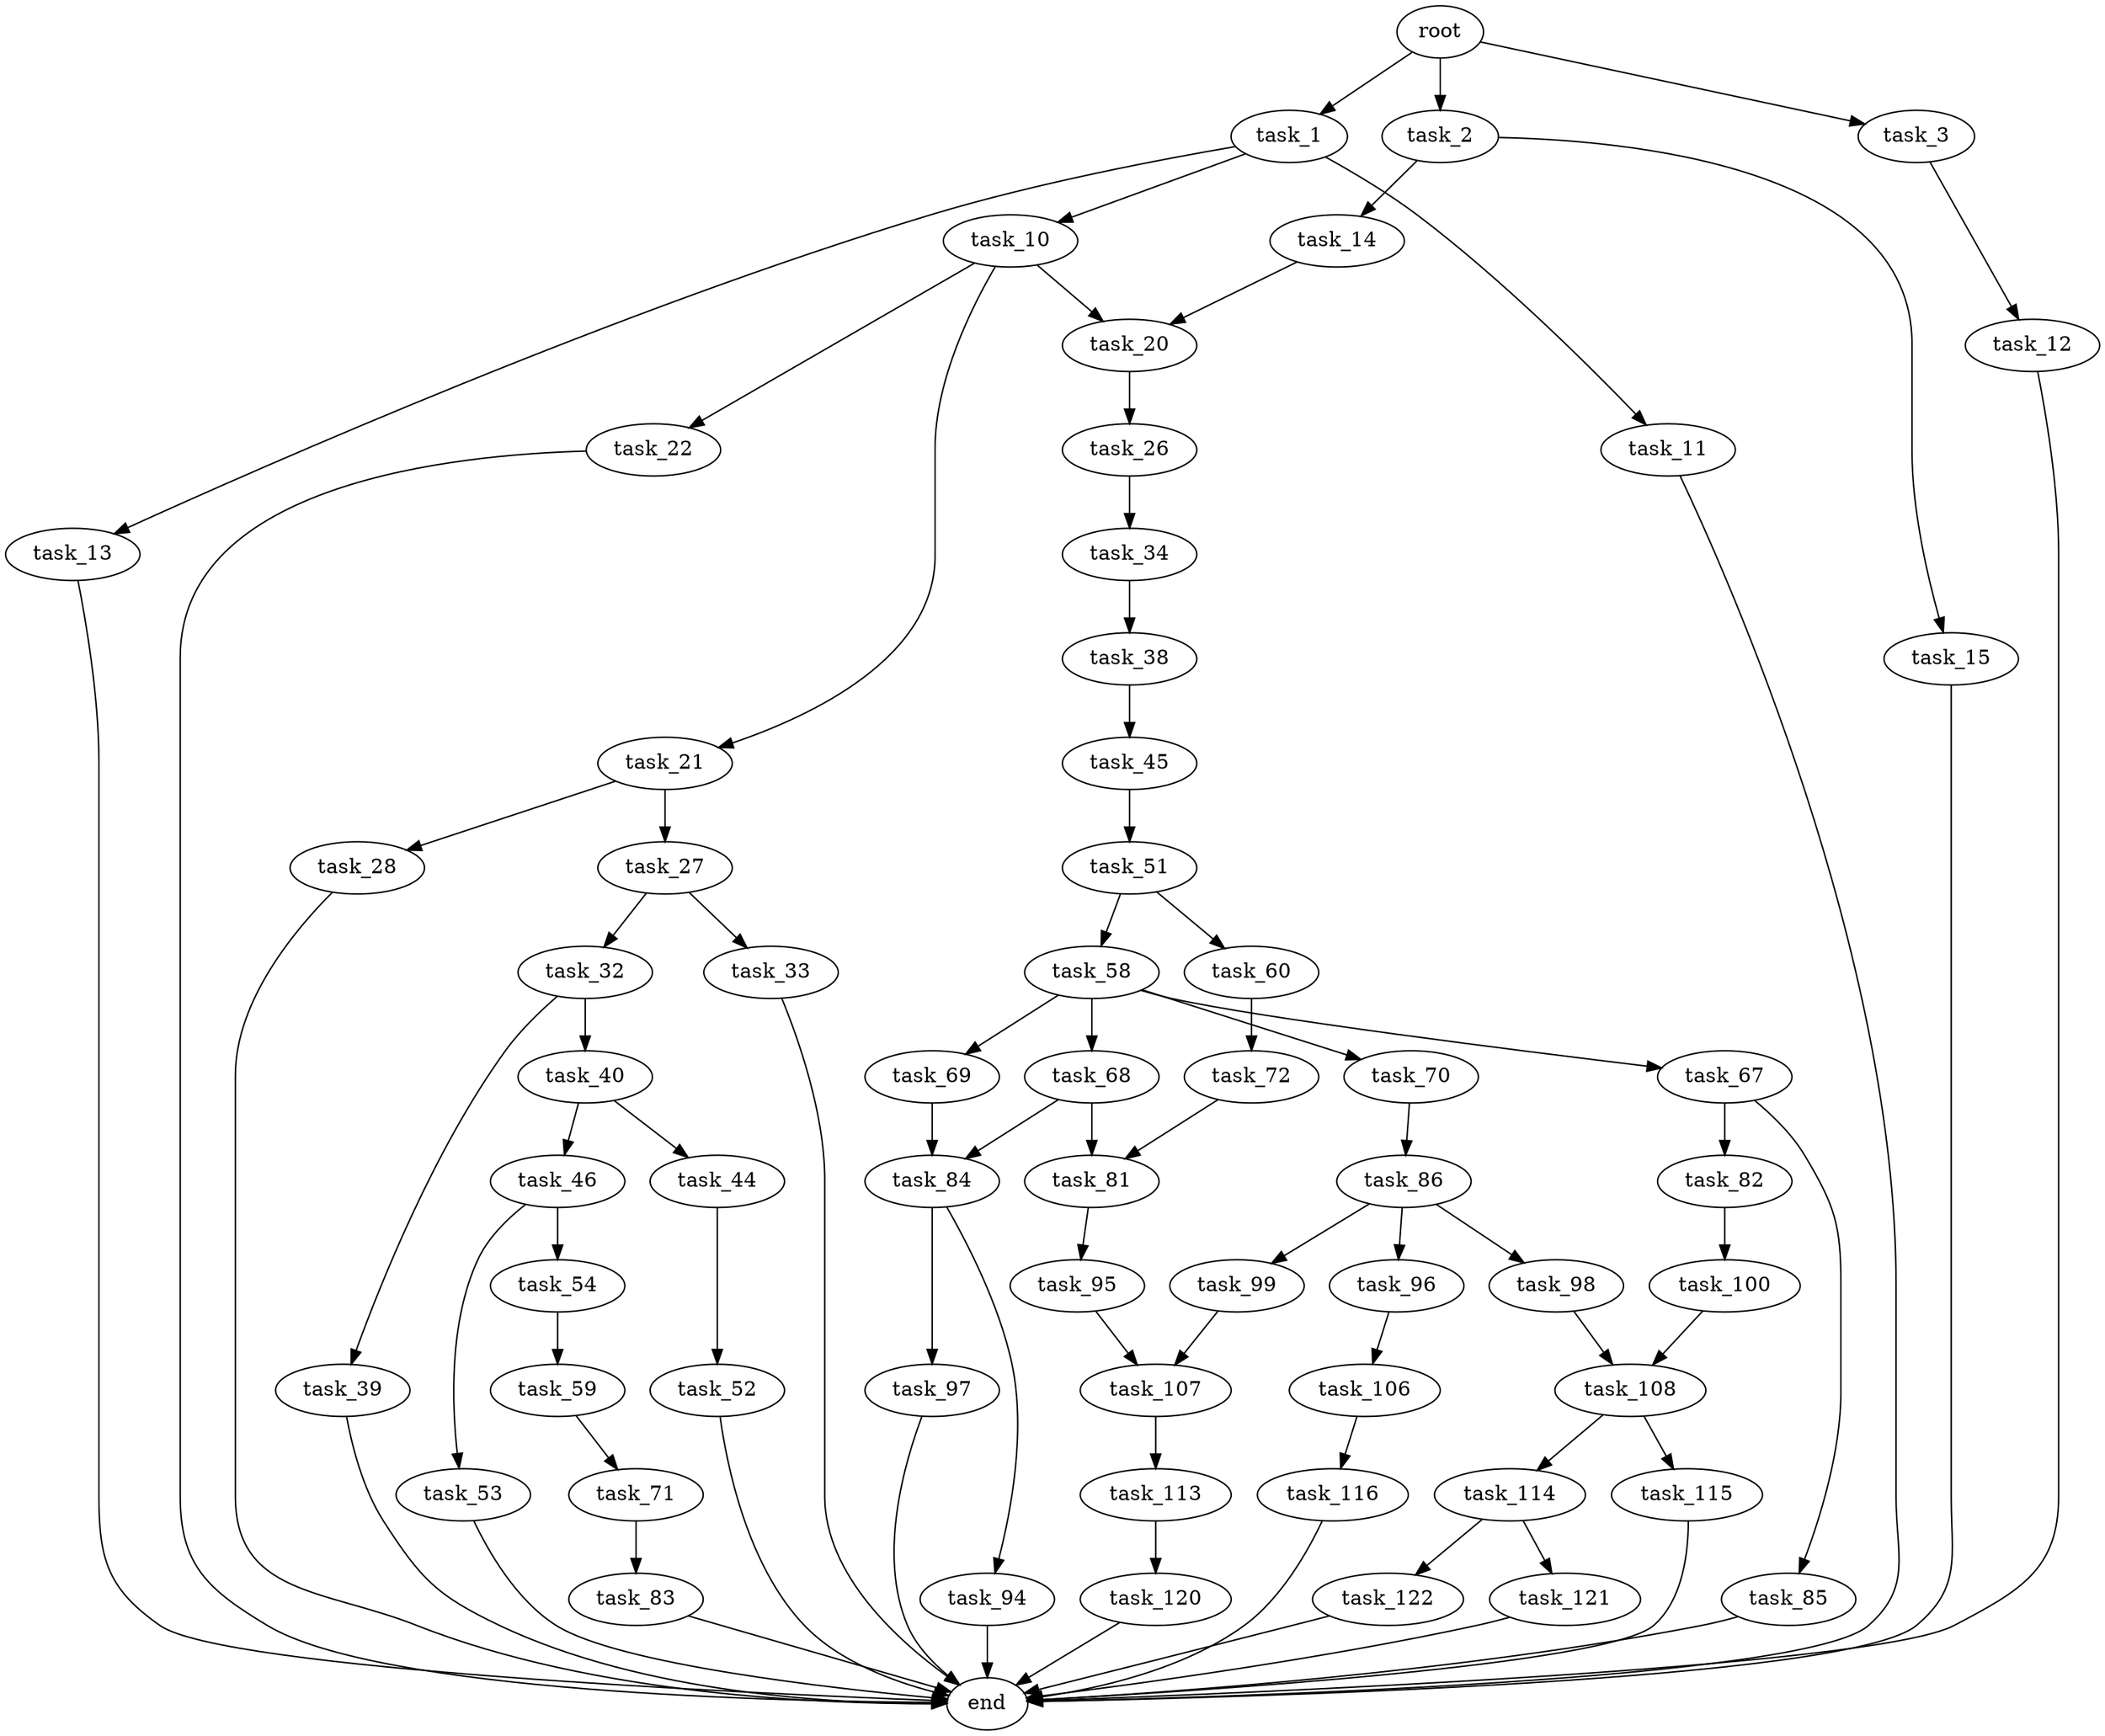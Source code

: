 digraph G {
  root [size="0.000000"];
  task_1 [size="68719476736.000000"];
  task_2 [size="243864441951.000000"];
  task_3 [size="2761128668.000000"];
  task_10 [size="1790903548.000000"];
  task_11 [size="549755813888.000000"];
  task_13 [size="20821420356.000000"];
  task_14 [size="8435251442.000000"];
  task_15 [size="549755813888.000000"];
  task_12 [size="549755813888.000000"];
  task_20 [size="1073741824000.000000"];
  task_21 [size="132402570240.000000"];
  task_22 [size="6628204605.000000"];
  end [size="0.000000"];
  task_26 [size="929571994.000000"];
  task_27 [size="451333298193.000000"];
  task_28 [size="1143568187209.000000"];
  task_34 [size="8589934592.000000"];
  task_32 [size="68719476736.000000"];
  task_33 [size="231928233984.000000"];
  task_39 [size="368293445632.000000"];
  task_40 [size="6676478781.000000"];
  task_38 [size="549755813888.000000"];
  task_45 [size="194168498856.000000"];
  task_44 [size="2422569258.000000"];
  task_46 [size="8234680080.000000"];
  task_52 [size="549755813888.000000"];
  task_51 [size="23149483382.000000"];
  task_53 [size="34999913414.000000"];
  task_54 [size="321073871.000000"];
  task_58 [size="17654887608.000000"];
  task_60 [size="7160562732.000000"];
  task_59 [size="1073741824000.000000"];
  task_67 [size="28991029248.000000"];
  task_68 [size="28991029248.000000"];
  task_69 [size="2727776113.000000"];
  task_70 [size="68719476736.000000"];
  task_71 [size="512773351761.000000"];
  task_72 [size="3190586851.000000"];
  task_82 [size="1073741824000.000000"];
  task_85 [size="330019192183.000000"];
  task_81 [size="273610118837.000000"];
  task_84 [size="745189054168.000000"];
  task_86 [size="15453272535.000000"];
  task_83 [size="23851688158.000000"];
  task_95 [size="460821045963.000000"];
  task_100 [size="4197905384.000000"];
  task_94 [size="231928233984.000000"];
  task_97 [size="782757789696.000000"];
  task_96 [size="44911211004.000000"];
  task_98 [size="1073741824000.000000"];
  task_99 [size="28991029248.000000"];
  task_107 [size="368293445632.000000"];
  task_106 [size="443868332925.000000"];
  task_108 [size="134217728000.000000"];
  task_116 [size="232910763280.000000"];
  task_113 [size="28991029248.000000"];
  task_114 [size="42233306755.000000"];
  task_115 [size="3651287707.000000"];
  task_120 [size="7617650240.000000"];
  task_121 [size="13302595650.000000"];
  task_122 [size="850921252117.000000"];

  root -> task_1 [size="1.000000"];
  root -> task_2 [size="1.000000"];
  root -> task_3 [size="1.000000"];
  task_1 -> task_10 [size="134217728.000000"];
  task_1 -> task_11 [size="134217728.000000"];
  task_1 -> task_13 [size="134217728.000000"];
  task_2 -> task_14 [size="411041792.000000"];
  task_2 -> task_15 [size="411041792.000000"];
  task_3 -> task_12 [size="134217728.000000"];
  task_10 -> task_20 [size="33554432.000000"];
  task_10 -> task_21 [size="33554432.000000"];
  task_10 -> task_22 [size="33554432.000000"];
  task_11 -> end [size="1.000000"];
  task_13 -> end [size="1.000000"];
  task_14 -> task_20 [size="301989888.000000"];
  task_15 -> end [size="1.000000"];
  task_12 -> end [size="1.000000"];
  task_20 -> task_26 [size="838860800.000000"];
  task_21 -> task_27 [size="134217728.000000"];
  task_21 -> task_28 [size="134217728.000000"];
  task_22 -> end [size="1.000000"];
  task_26 -> task_34 [size="75497472.000000"];
  task_27 -> task_32 [size="411041792.000000"];
  task_27 -> task_33 [size="411041792.000000"];
  task_28 -> end [size="1.000000"];
  task_34 -> task_38 [size="33554432.000000"];
  task_32 -> task_39 [size="134217728.000000"];
  task_32 -> task_40 [size="134217728.000000"];
  task_33 -> end [size="1.000000"];
  task_39 -> end [size="1.000000"];
  task_40 -> task_44 [size="209715200.000000"];
  task_40 -> task_46 [size="209715200.000000"];
  task_38 -> task_45 [size="536870912.000000"];
  task_45 -> task_51 [size="134217728.000000"];
  task_44 -> task_52 [size="75497472.000000"];
  task_46 -> task_53 [size="679477248.000000"];
  task_46 -> task_54 [size="679477248.000000"];
  task_52 -> end [size="1.000000"];
  task_51 -> task_58 [size="411041792.000000"];
  task_51 -> task_60 [size="411041792.000000"];
  task_53 -> end [size="1.000000"];
  task_54 -> task_59 [size="33554432.000000"];
  task_58 -> task_67 [size="679477248.000000"];
  task_58 -> task_68 [size="679477248.000000"];
  task_58 -> task_69 [size="679477248.000000"];
  task_58 -> task_70 [size="679477248.000000"];
  task_60 -> task_72 [size="301989888.000000"];
  task_59 -> task_71 [size="838860800.000000"];
  task_67 -> task_82 [size="75497472.000000"];
  task_67 -> task_85 [size="75497472.000000"];
  task_68 -> task_81 [size="75497472.000000"];
  task_68 -> task_84 [size="75497472.000000"];
  task_69 -> task_84 [size="75497472.000000"];
  task_70 -> task_86 [size="134217728.000000"];
  task_71 -> task_83 [size="411041792.000000"];
  task_72 -> task_81 [size="75497472.000000"];
  task_82 -> task_100 [size="838860800.000000"];
  task_85 -> end [size="1.000000"];
  task_81 -> task_95 [size="209715200.000000"];
  task_84 -> task_94 [size="536870912.000000"];
  task_84 -> task_97 [size="536870912.000000"];
  task_86 -> task_96 [size="679477248.000000"];
  task_86 -> task_98 [size="679477248.000000"];
  task_86 -> task_99 [size="679477248.000000"];
  task_83 -> end [size="1.000000"];
  task_95 -> task_107 [size="411041792.000000"];
  task_100 -> task_108 [size="301989888.000000"];
  task_94 -> end [size="1.000000"];
  task_97 -> end [size="1.000000"];
  task_96 -> task_106 [size="33554432.000000"];
  task_98 -> task_108 [size="838860800.000000"];
  task_99 -> task_107 [size="75497472.000000"];
  task_107 -> task_113 [size="411041792.000000"];
  task_106 -> task_116 [size="411041792.000000"];
  task_108 -> task_114 [size="209715200.000000"];
  task_108 -> task_115 [size="209715200.000000"];
  task_116 -> end [size="1.000000"];
  task_113 -> task_120 [size="75497472.000000"];
  task_114 -> task_121 [size="209715200.000000"];
  task_114 -> task_122 [size="209715200.000000"];
  task_115 -> end [size="1.000000"];
  task_120 -> end [size="1.000000"];
  task_121 -> end [size="1.000000"];
  task_122 -> end [size="1.000000"];
}
